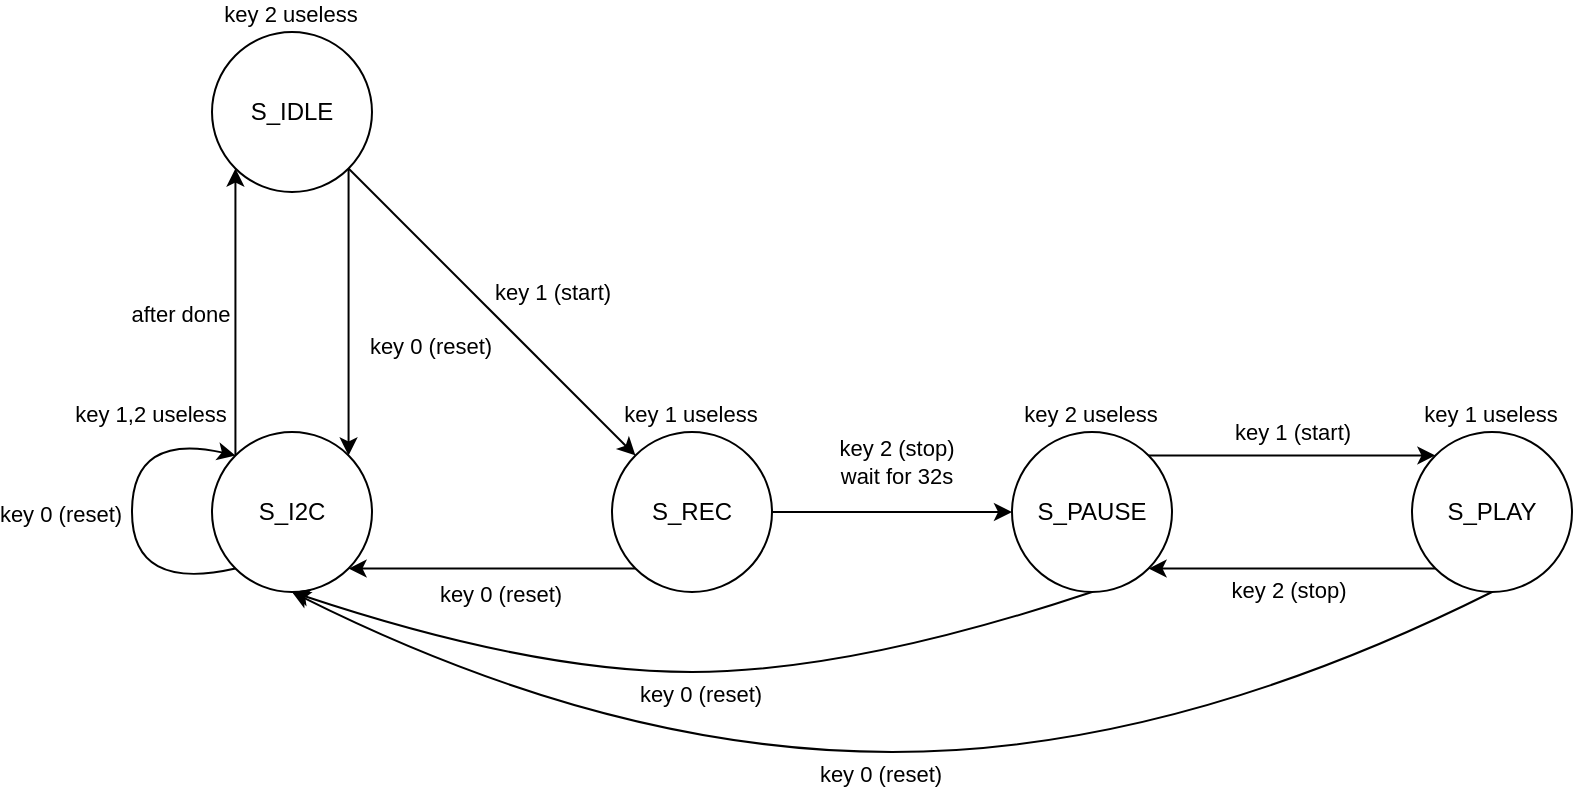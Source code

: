 <mxfile version="24.7.17">
  <diagram name="第 1 页" id="dQIl0Y4xzLzA5Zrj5Q_T">
    <mxGraphModel dx="955" dy="691" grid="1" gridSize="10" guides="1" tooltips="1" connect="1" arrows="1" fold="1" page="1" pageScale="1" pageWidth="827" pageHeight="1169" math="0" shadow="0">
      <root>
        <mxCell id="0" />
        <mxCell id="1" parent="0" />
        <mxCell id="4ZyU64WgCcXcsGFiC1t3-40" style="edgeStyle=orthogonalEdgeStyle;rounded=0;orthogonalLoop=1;jettySize=auto;html=1;exitX=0;exitY=0;exitDx=0;exitDy=0;entryX=0;entryY=1;entryDx=0;entryDy=0;" edge="1" parent="1" source="4ZyU64WgCcXcsGFiC1t3-1" target="4ZyU64WgCcXcsGFiC1t3-33">
          <mxGeometry relative="1" as="geometry" />
        </mxCell>
        <mxCell id="4ZyU64WgCcXcsGFiC1t3-1" value="S_I2C" style="ellipse;whiteSpace=wrap;html=1;aspect=fixed;" vertex="1" parent="1">
          <mxGeometry x="120" y="240" width="80" height="80" as="geometry" />
        </mxCell>
        <mxCell id="4ZyU64WgCcXcsGFiC1t3-13" style="edgeStyle=orthogonalEdgeStyle;rounded=0;orthogonalLoop=1;jettySize=auto;html=1;exitX=0;exitY=1;exitDx=0;exitDy=0;entryX=1;entryY=1;entryDx=0;entryDy=0;" edge="1" parent="1" source="4ZyU64WgCcXcsGFiC1t3-2" target="4ZyU64WgCcXcsGFiC1t3-1">
          <mxGeometry relative="1" as="geometry" />
        </mxCell>
        <mxCell id="4ZyU64WgCcXcsGFiC1t3-28" style="edgeStyle=orthogonalEdgeStyle;rounded=0;orthogonalLoop=1;jettySize=auto;html=1;exitX=1;exitY=0.5;exitDx=0;exitDy=0;entryX=0;entryY=0.5;entryDx=0;entryDy=0;" edge="1" parent="1" source="4ZyU64WgCcXcsGFiC1t3-2" target="4ZyU64WgCcXcsGFiC1t3-3">
          <mxGeometry relative="1" as="geometry" />
        </mxCell>
        <mxCell id="4ZyU64WgCcXcsGFiC1t3-2" value="S_REC" style="ellipse;whiteSpace=wrap;html=1;aspect=fixed;" vertex="1" parent="1">
          <mxGeometry x="320" y="240" width="80" height="80" as="geometry" />
        </mxCell>
        <mxCell id="4ZyU64WgCcXcsGFiC1t3-22" style="edgeStyle=orthogonalEdgeStyle;rounded=0;orthogonalLoop=1;jettySize=auto;html=1;exitX=1;exitY=0;exitDx=0;exitDy=0;entryX=0;entryY=0;entryDx=0;entryDy=0;" edge="1" parent="1" source="4ZyU64WgCcXcsGFiC1t3-3" target="4ZyU64WgCcXcsGFiC1t3-21">
          <mxGeometry relative="1" as="geometry" />
        </mxCell>
        <mxCell id="4ZyU64WgCcXcsGFiC1t3-3" value="S_PAUSE" style="ellipse;whiteSpace=wrap;html=1;aspect=fixed;" vertex="1" parent="1">
          <mxGeometry x="520" y="240" width="80" height="80" as="geometry" />
        </mxCell>
        <mxCell id="4ZyU64WgCcXcsGFiC1t3-9" value="&lt;div&gt;key 2 (stop)&lt;/div&gt;wait for 32s" style="edgeLabel;html=1;align=center;verticalAlign=middle;resizable=0;points=[];" vertex="1" connectable="0" parent="1">
          <mxGeometry x="280.001" y="259.996" as="geometry">
            <mxPoint x="182" y="-5" as="offset" />
          </mxGeometry>
        </mxCell>
        <mxCell id="4ZyU64WgCcXcsGFiC1t3-11" value="" style="curved=1;endArrow=classic;html=1;rounded=0;entryX=0;entryY=0;entryDx=0;entryDy=0;exitX=0;exitY=1;exitDx=0;exitDy=0;" edge="1" parent="1" source="4ZyU64WgCcXcsGFiC1t3-1" target="4ZyU64WgCcXcsGFiC1t3-1">
          <mxGeometry width="50" height="50" relative="1" as="geometry">
            <mxPoint x="90" y="310" as="sourcePoint" />
            <mxPoint x="100" y="260" as="targetPoint" />
            <Array as="points">
              <mxPoint x="80" y="320" />
              <mxPoint x="80" y="240" />
            </Array>
          </mxGeometry>
        </mxCell>
        <mxCell id="4ZyU64WgCcXcsGFiC1t3-17" value="key 0 (reset)" style="edgeLabel;html=1;align=center;verticalAlign=middle;resizable=0;points=[];" vertex="1" connectable="0" parent="1">
          <mxGeometry x="260.004" y="319.996" as="geometry">
            <mxPoint x="4" y="1" as="offset" />
          </mxGeometry>
        </mxCell>
        <mxCell id="4ZyU64WgCcXcsGFiC1t3-18" value="key 1 useless" style="edgeLabel;html=1;align=center;verticalAlign=middle;resizable=0;points=[];" vertex="1" connectable="0" parent="1">
          <mxGeometry x="360.004" y="229.996" as="geometry">
            <mxPoint x="-1" y="1" as="offset" />
          </mxGeometry>
        </mxCell>
        <mxCell id="4ZyU64WgCcXcsGFiC1t3-19" value="key 0 (reset)" style="edgeLabel;html=1;align=center;verticalAlign=middle;resizable=0;points=[];" vertex="1" connectable="0" parent="1">
          <mxGeometry x="40.004" y="279.996" as="geometry">
            <mxPoint x="4" y="1" as="offset" />
          </mxGeometry>
        </mxCell>
        <mxCell id="4ZyU64WgCcXcsGFiC1t3-20" value="key 1,2 useless" style="edgeLabel;html=1;align=center;verticalAlign=middle;resizable=0;points=[];" vertex="1" connectable="0" parent="1">
          <mxGeometry x="90.004" y="229.996" as="geometry">
            <mxPoint x="-1" y="1" as="offset" />
          </mxGeometry>
        </mxCell>
        <mxCell id="4ZyU64WgCcXcsGFiC1t3-26" style="edgeStyle=orthogonalEdgeStyle;rounded=0;orthogonalLoop=1;jettySize=auto;html=1;exitX=0;exitY=1;exitDx=0;exitDy=0;entryX=1;entryY=1;entryDx=0;entryDy=0;" edge="1" parent="1" source="4ZyU64WgCcXcsGFiC1t3-21" target="4ZyU64WgCcXcsGFiC1t3-3">
          <mxGeometry relative="1" as="geometry" />
        </mxCell>
        <mxCell id="4ZyU64WgCcXcsGFiC1t3-21" value="S_PLAY" style="ellipse;whiteSpace=wrap;html=1;aspect=fixed;" vertex="1" parent="1">
          <mxGeometry x="720" y="240" width="80" height="80" as="geometry" />
        </mxCell>
        <mxCell id="4ZyU64WgCcXcsGFiC1t3-23" value="key 1 (start)" style="edgeLabel;html=1;align=center;verticalAlign=middle;resizable=0;points=[];" vertex="1" connectable="0" parent="1">
          <mxGeometry x="660.0" y="239.996" as="geometry" />
        </mxCell>
        <mxCell id="4ZyU64WgCcXcsGFiC1t3-24" value="key 2 useless" style="edgeLabel;html=1;align=center;verticalAlign=middle;resizable=0;points=[];" vertex="1" connectable="0" parent="1">
          <mxGeometry x="560.004" y="229.996" as="geometry">
            <mxPoint x="-1" y="1" as="offset" />
          </mxGeometry>
        </mxCell>
        <mxCell id="4ZyU64WgCcXcsGFiC1t3-25" value="key 1 useless" style="edgeLabel;html=1;align=center;verticalAlign=middle;resizable=0;points=[];" vertex="1" connectable="0" parent="1">
          <mxGeometry x="760.004" y="229.996" as="geometry">
            <mxPoint x="-1" y="1" as="offset" />
          </mxGeometry>
        </mxCell>
        <mxCell id="4ZyU64WgCcXcsGFiC1t3-27" value="key 2 (stop)" style="edgeLabel;html=1;align=center;verticalAlign=middle;resizable=0;points=[];" vertex="1" connectable="0" parent="1">
          <mxGeometry x="660.0" y="259.996" as="geometry">
            <mxPoint x="-2" y="59" as="offset" />
          </mxGeometry>
        </mxCell>
        <mxCell id="4ZyU64WgCcXcsGFiC1t3-29" value="" style="curved=1;endArrow=classic;html=1;rounded=0;entryX=0.5;entryY=1;entryDx=0;entryDy=0;exitX=0.5;exitY=1;exitDx=0;exitDy=0;" edge="1" parent="1" source="4ZyU64WgCcXcsGFiC1t3-3" target="4ZyU64WgCcXcsGFiC1t3-1">
          <mxGeometry width="50" height="50" relative="1" as="geometry">
            <mxPoint x="360" y="450" as="sourcePoint" />
            <mxPoint x="410" y="400" as="targetPoint" />
            <Array as="points">
              <mxPoint x="440" y="360" />
              <mxPoint x="280" y="360" />
            </Array>
          </mxGeometry>
        </mxCell>
        <mxCell id="4ZyU64WgCcXcsGFiC1t3-30" value="key 0 (reset)" style="edgeLabel;html=1;align=center;verticalAlign=middle;resizable=0;points=[];" vertex="1" connectable="0" parent="1">
          <mxGeometry x="360.004" y="369.996" as="geometry">
            <mxPoint x="4" y="1" as="offset" />
          </mxGeometry>
        </mxCell>
        <mxCell id="4ZyU64WgCcXcsGFiC1t3-31" value="" style="curved=1;endArrow=classic;html=1;rounded=0;entryX=0.5;entryY=1;entryDx=0;entryDy=0;exitX=0.5;exitY=1;exitDx=0;exitDy=0;" edge="1" parent="1" source="4ZyU64WgCcXcsGFiC1t3-21" target="4ZyU64WgCcXcsGFiC1t3-1">
          <mxGeometry width="50" height="50" relative="1" as="geometry">
            <mxPoint x="580" y="370" as="sourcePoint" />
            <mxPoint x="180" y="370" as="targetPoint" />
            <Array as="points">
              <mxPoint x="600" y="400" />
              <mxPoint x="320" y="400" />
            </Array>
          </mxGeometry>
        </mxCell>
        <mxCell id="4ZyU64WgCcXcsGFiC1t3-32" value="key 0 (reset)" style="edgeLabel;html=1;align=center;verticalAlign=middle;resizable=0;points=[];" vertex="1" connectable="0" parent="1">
          <mxGeometry x="450.004" y="409.996" as="geometry">
            <mxPoint x="4" y="1" as="offset" />
          </mxGeometry>
        </mxCell>
        <mxCell id="4ZyU64WgCcXcsGFiC1t3-41" style="edgeStyle=orthogonalEdgeStyle;rounded=0;orthogonalLoop=1;jettySize=auto;html=1;exitX=1;exitY=1;exitDx=0;exitDy=0;entryX=1;entryY=0;entryDx=0;entryDy=0;" edge="1" parent="1" source="4ZyU64WgCcXcsGFiC1t3-33" target="4ZyU64WgCcXcsGFiC1t3-1">
          <mxGeometry relative="1" as="geometry" />
        </mxCell>
        <mxCell id="4ZyU64WgCcXcsGFiC1t3-33" value="S_IDLE" style="ellipse;whiteSpace=wrap;html=1;aspect=fixed;" vertex="1" parent="1">
          <mxGeometry x="120" y="40" width="80" height="80" as="geometry" />
        </mxCell>
        <mxCell id="4ZyU64WgCcXcsGFiC1t3-37" value="" style="endArrow=classic;html=1;rounded=0;exitX=1;exitY=1;exitDx=0;exitDy=0;entryX=0;entryY=0;entryDx=0;entryDy=0;" edge="1" parent="1" source="4ZyU64WgCcXcsGFiC1t3-33" target="4ZyU64WgCcXcsGFiC1t3-2">
          <mxGeometry width="50" height="50" relative="1" as="geometry">
            <mxPoint x="330" y="290" as="sourcePoint" />
            <mxPoint x="380" y="240" as="targetPoint" />
          </mxGeometry>
        </mxCell>
        <mxCell id="4ZyU64WgCcXcsGFiC1t3-38" value="key 1 (start)" style="edgeLabel;html=1;align=center;verticalAlign=middle;resizable=0;points=[];" vertex="1" connectable="0" parent="1">
          <mxGeometry x="290.0" y="169.996" as="geometry" />
        </mxCell>
        <mxCell id="4ZyU64WgCcXcsGFiC1t3-39" value="after done" style="edgeLabel;html=1;align=center;verticalAlign=middle;resizable=0;points=[];" vertex="1" connectable="0" parent="1">
          <mxGeometry x="100.004" y="179.996" as="geometry">
            <mxPoint x="4" y="1" as="offset" />
          </mxGeometry>
        </mxCell>
        <mxCell id="4ZyU64WgCcXcsGFiC1t3-42" value="key 0 (reset)" style="edgeLabel;html=1;align=center;verticalAlign=middle;resizable=0;points=[];" vertex="1" connectable="0" parent="1">
          <mxGeometry x="40.004" y="269.996" as="geometry">
            <mxPoint x="189" y="-73" as="offset" />
          </mxGeometry>
        </mxCell>
        <mxCell id="4ZyU64WgCcXcsGFiC1t3-43" value="key 2 useless" style="edgeLabel;html=1;align=center;verticalAlign=middle;resizable=0;points=[];" vertex="1" connectable="0" parent="1">
          <mxGeometry x="160.004" y="29.996" as="geometry">
            <mxPoint x="-1" y="1" as="offset" />
          </mxGeometry>
        </mxCell>
      </root>
    </mxGraphModel>
  </diagram>
</mxfile>
